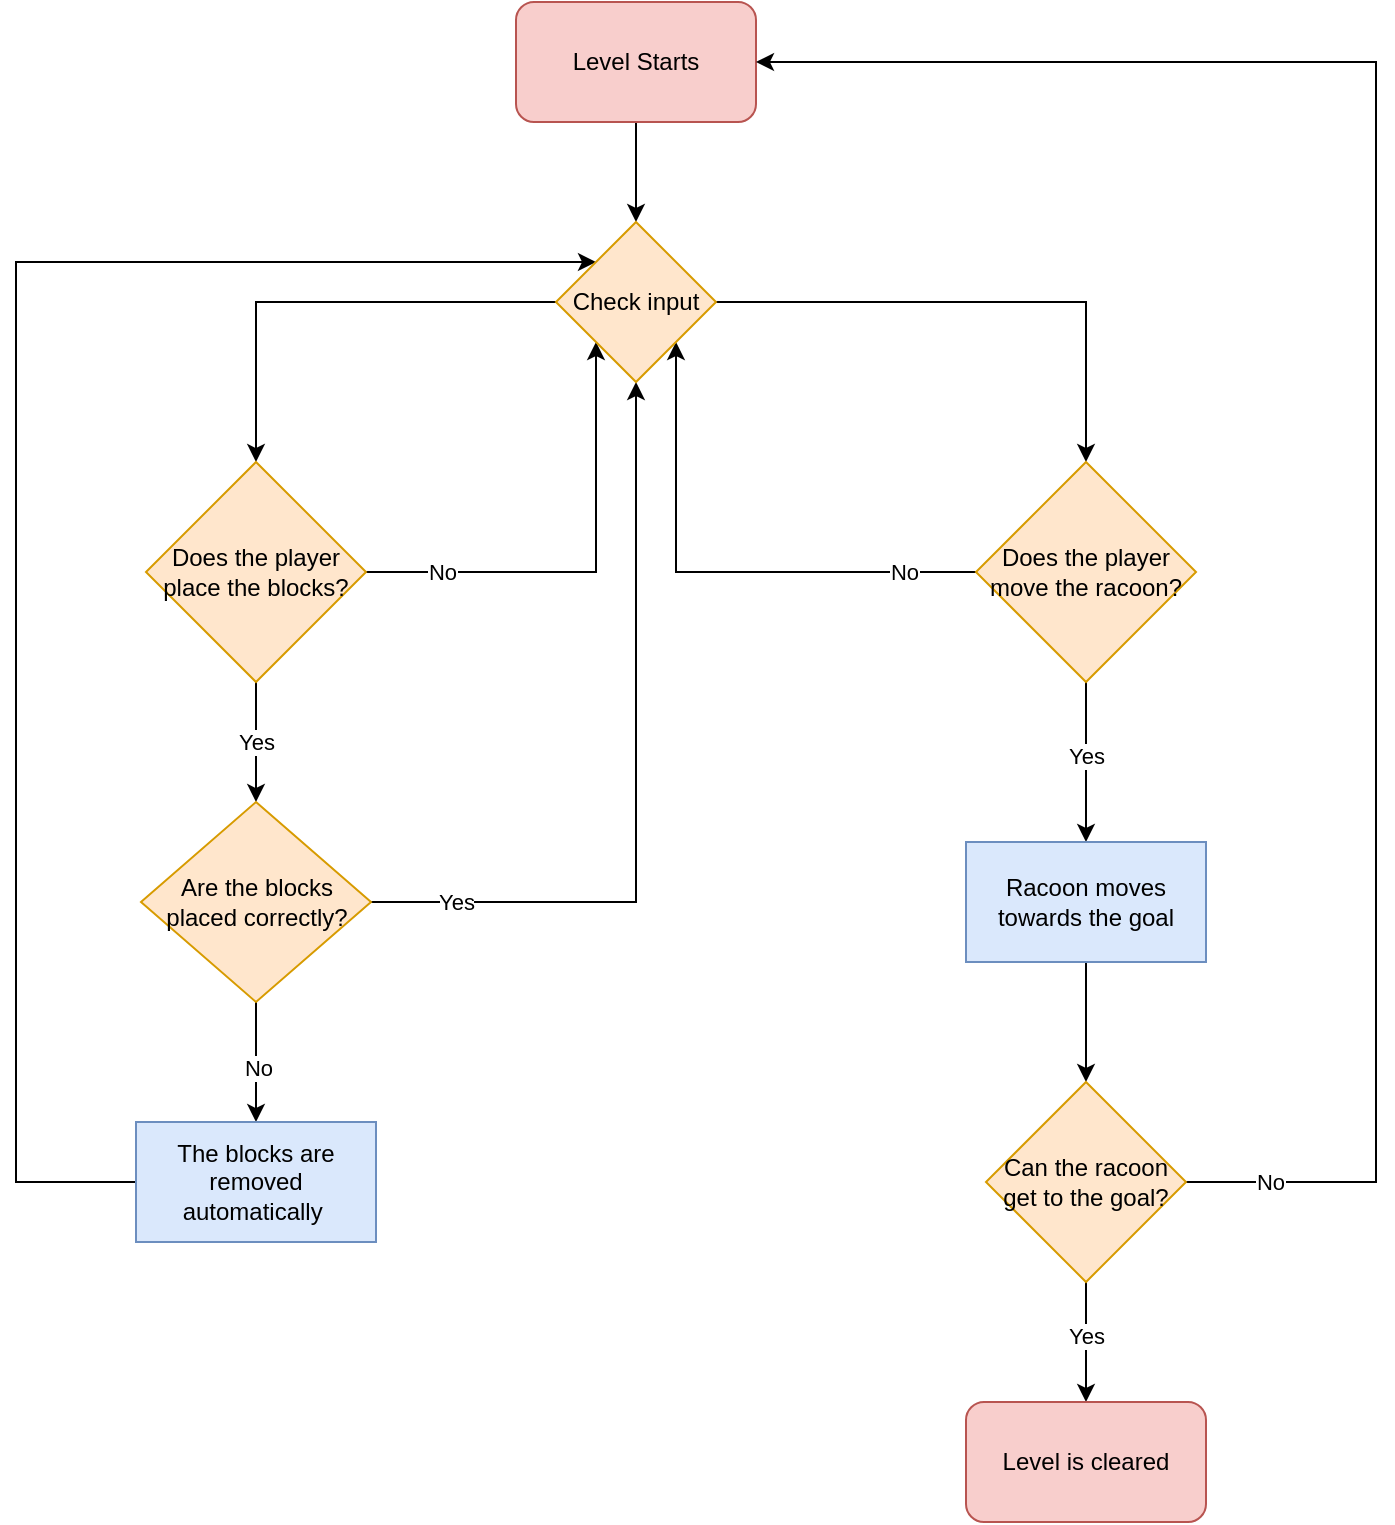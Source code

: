 <mxfile version="22.1.0" type="google">
  <diagram name="Pagina-1" id="Nm9dGoOMJmrfRw_aLYju">
    <mxGraphModel grid="1" page="1" gridSize="10" guides="1" tooltips="1" connect="1" arrows="1" fold="1" pageScale="1" pageWidth="827" pageHeight="1169" math="0" shadow="0">
      <root>
        <mxCell id="0" />
        <mxCell id="1" parent="0" />
        <mxCell id="1U8wEGAOk4EBSqKmxJh6-44" style="edgeStyle=orthogonalEdgeStyle;rounded=0;orthogonalLoop=1;jettySize=auto;html=1;exitX=0.5;exitY=1;exitDx=0;exitDy=0;entryX=0.5;entryY=0;entryDx=0;entryDy=0;" edge="1" parent="1" source="1U8wEGAOk4EBSqKmxJh6-35" target="1U8wEGAOk4EBSqKmxJh6-74">
          <mxGeometry relative="1" as="geometry">
            <mxPoint x="1230" y="240" as="targetPoint" />
          </mxGeometry>
        </mxCell>
        <mxCell id="1U8wEGAOk4EBSqKmxJh6-35" value="Level Starts" style="rounded=1;whiteSpace=wrap;html=1;fillColor=#f8cecc;strokeColor=#b85450;" vertex="1" parent="1">
          <mxGeometry x="1170" y="120" width="120" height="60" as="geometry" />
        </mxCell>
        <mxCell id="1U8wEGAOk4EBSqKmxJh6-65" style="edgeStyle=orthogonalEdgeStyle;rounded=0;orthogonalLoop=1;jettySize=auto;html=1;exitX=0;exitY=0.5;exitDx=0;exitDy=0;entryX=0.5;entryY=0;entryDx=0;entryDy=0;" edge="1" parent="1" source="1U8wEGAOk4EBSqKmxJh6-74" target="1U8wEGAOk4EBSqKmxJh6-41">
          <mxGeometry relative="1" as="geometry">
            <mxPoint x="1170" y="285" as="sourcePoint" />
          </mxGeometry>
        </mxCell>
        <mxCell id="1U8wEGAOk4EBSqKmxJh6-66" style="edgeStyle=orthogonalEdgeStyle;rounded=0;orthogonalLoop=1;jettySize=auto;html=1;exitX=1;exitY=0.5;exitDx=0;exitDy=0;entryX=0.5;entryY=0;entryDx=0;entryDy=0;" edge="1" parent="1" source="1U8wEGAOk4EBSqKmxJh6-74" target="1U8wEGAOk4EBSqKmxJh6-37">
          <mxGeometry relative="1" as="geometry">
            <mxPoint x="1290" y="285" as="sourcePoint" />
          </mxGeometry>
        </mxCell>
        <mxCell id="1U8wEGAOk4EBSqKmxJh6-49" style="edgeStyle=orthogonalEdgeStyle;rounded=0;orthogonalLoop=1;jettySize=auto;html=1;exitX=0;exitY=0.5;exitDx=0;exitDy=0;entryX=1;entryY=1;entryDx=0;entryDy=0;" edge="1" parent="1" source="1U8wEGAOk4EBSqKmxJh6-37" target="1U8wEGAOk4EBSqKmxJh6-74">
          <mxGeometry relative="1" as="geometry">
            <mxPoint x="1260" y="300" as="targetPoint" />
          </mxGeometry>
        </mxCell>
        <mxCell id="1U8wEGAOk4EBSqKmxJh6-52" value="No" style="edgeLabel;html=1;align=center;verticalAlign=middle;resizable=0;points=[];" connectable="0" vertex="1" parent="1U8wEGAOk4EBSqKmxJh6-49">
          <mxGeometry x="-0.313" y="1" relative="1" as="geometry">
            <mxPoint x="55" y="-1" as="offset" />
          </mxGeometry>
        </mxCell>
        <mxCell id="1U8wEGAOk4EBSqKmxJh6-50" style="edgeStyle=orthogonalEdgeStyle;rounded=0;orthogonalLoop=1;jettySize=auto;html=1;exitX=0.5;exitY=1;exitDx=0;exitDy=0;entryX=0.5;entryY=0;entryDx=0;entryDy=0;" edge="1" parent="1" source="1U8wEGAOk4EBSqKmxJh6-37" target="1U8wEGAOk4EBSqKmxJh6-38">
          <mxGeometry relative="1" as="geometry" />
        </mxCell>
        <mxCell id="1U8wEGAOk4EBSqKmxJh6-51" value="Yes" style="edgeLabel;html=1;align=center;verticalAlign=middle;resizable=0;points=[];" connectable="0" vertex="1" parent="1U8wEGAOk4EBSqKmxJh6-50">
          <mxGeometry x="-0.075" relative="1" as="geometry">
            <mxPoint as="offset" />
          </mxGeometry>
        </mxCell>
        <mxCell id="1U8wEGAOk4EBSqKmxJh6-37" value="Does the player move the racoon?" style="rhombus;whiteSpace=wrap;html=1;fillColor=#ffe6cc;strokeColor=#d79b00;" vertex="1" parent="1">
          <mxGeometry x="1400" y="350" width="110" height="110" as="geometry" />
        </mxCell>
        <mxCell id="1U8wEGAOk4EBSqKmxJh6-53" style="edgeStyle=orthogonalEdgeStyle;rounded=0;orthogonalLoop=1;jettySize=auto;html=1;exitX=0.5;exitY=1;exitDx=0;exitDy=0;entryX=0.5;entryY=0;entryDx=0;entryDy=0;" edge="1" parent="1" source="1U8wEGAOk4EBSqKmxJh6-38" target="1U8wEGAOk4EBSqKmxJh6-39">
          <mxGeometry relative="1" as="geometry" />
        </mxCell>
        <mxCell id="1U8wEGAOk4EBSqKmxJh6-38" value="Racoon moves towards the goal" style="rounded=0;whiteSpace=wrap;html=1;fillColor=#dae8fc;strokeColor=#6c8ebf;" vertex="1" parent="1">
          <mxGeometry x="1395" y="540" width="120" height="60" as="geometry" />
        </mxCell>
        <mxCell id="1U8wEGAOk4EBSqKmxJh6-54" style="edgeStyle=orthogonalEdgeStyle;rounded=0;orthogonalLoop=1;jettySize=auto;html=1;exitX=0.5;exitY=1;exitDx=0;exitDy=0;entryX=0.5;entryY=0;entryDx=0;entryDy=0;" edge="1" parent="1" source="1U8wEGAOk4EBSqKmxJh6-39" target="1U8wEGAOk4EBSqKmxJh6-40">
          <mxGeometry relative="1" as="geometry" />
        </mxCell>
        <mxCell id="1U8wEGAOk4EBSqKmxJh6-55" value="Yes" style="edgeLabel;html=1;align=center;verticalAlign=middle;resizable=0;points=[];" connectable="0" vertex="1" parent="1U8wEGAOk4EBSqKmxJh6-54">
          <mxGeometry x="-0.108" relative="1" as="geometry">
            <mxPoint as="offset" />
          </mxGeometry>
        </mxCell>
        <mxCell id="1U8wEGAOk4EBSqKmxJh6-56" style="edgeStyle=orthogonalEdgeStyle;rounded=0;orthogonalLoop=1;jettySize=auto;html=1;exitX=1;exitY=0.5;exitDx=0;exitDy=0;entryX=1;entryY=0.5;entryDx=0;entryDy=0;" edge="1" parent="1" source="1U8wEGAOk4EBSqKmxJh6-39" target="1U8wEGAOk4EBSqKmxJh6-35">
          <mxGeometry relative="1" as="geometry">
            <Array as="points">
              <mxPoint x="1600" y="710" />
              <mxPoint x="1600" y="150" />
            </Array>
          </mxGeometry>
        </mxCell>
        <mxCell id="1U8wEGAOk4EBSqKmxJh6-57" value="No" style="edgeLabel;html=1;align=center;verticalAlign=middle;resizable=0;points=[];" connectable="0" vertex="1" parent="1U8wEGAOk4EBSqKmxJh6-56">
          <mxGeometry x="-0.913" y="-2" relative="1" as="geometry">
            <mxPoint y="-2" as="offset" />
          </mxGeometry>
        </mxCell>
        <mxCell id="1U8wEGAOk4EBSqKmxJh6-39" value="Can the racoon get to the goal?" style="rhombus;whiteSpace=wrap;html=1;fillColor=#ffe6cc;strokeColor=#d79b00;" vertex="1" parent="1">
          <mxGeometry x="1405" y="660" width="100" height="100" as="geometry" />
        </mxCell>
        <mxCell id="1U8wEGAOk4EBSqKmxJh6-40" value="Level is cleared" style="rounded=1;whiteSpace=wrap;html=1;fillColor=#f8cecc;strokeColor=#b85450;" vertex="1" parent="1">
          <mxGeometry x="1395" y="820" width="120" height="60" as="geometry" />
        </mxCell>
        <mxCell id="1U8wEGAOk4EBSqKmxJh6-60" value="Yes" style="edgeStyle=orthogonalEdgeStyle;rounded=0;orthogonalLoop=1;jettySize=auto;html=1;exitX=0.5;exitY=1;exitDx=0;exitDy=0;entryX=0.5;entryY=0;entryDx=0;entryDy=0;" edge="1" parent="1" source="1U8wEGAOk4EBSqKmxJh6-41" target="1U8wEGAOk4EBSqKmxJh6-42">
          <mxGeometry relative="1" as="geometry" />
        </mxCell>
        <mxCell id="1U8wEGAOk4EBSqKmxJh6-67" style="edgeStyle=orthogonalEdgeStyle;rounded=0;orthogonalLoop=1;jettySize=auto;html=1;exitX=1;exitY=0.5;exitDx=0;exitDy=0;entryX=0;entryY=1;entryDx=0;entryDy=0;" edge="1" parent="1" source="1U8wEGAOk4EBSqKmxJh6-41" target="1U8wEGAOk4EBSqKmxJh6-74">
          <mxGeometry relative="1" as="geometry">
            <mxPoint x="1200" y="300" as="targetPoint" />
          </mxGeometry>
        </mxCell>
        <mxCell id="1U8wEGAOk4EBSqKmxJh6-68" value="No" style="edgeLabel;html=1;align=center;verticalAlign=middle;resizable=0;points=[];" connectable="0" vertex="1" parent="1U8wEGAOk4EBSqKmxJh6-67">
          <mxGeometry x="-0.681" y="-3" relative="1" as="geometry">
            <mxPoint x="1" y="-3" as="offset" />
          </mxGeometry>
        </mxCell>
        <mxCell id="1U8wEGAOk4EBSqKmxJh6-41" value="Does the player place the blocks?" style="rhombus;whiteSpace=wrap;html=1;fillColor=#ffe6cc;strokeColor=#d79b00;" vertex="1" parent="1">
          <mxGeometry x="985" y="350" width="110" height="110" as="geometry" />
        </mxCell>
        <mxCell id="1U8wEGAOk4EBSqKmxJh6-63" style="edgeStyle=orthogonalEdgeStyle;rounded=0;orthogonalLoop=1;jettySize=auto;html=1;exitX=0.5;exitY=1;exitDx=0;exitDy=0;entryX=0.5;entryY=0;entryDx=0;entryDy=0;" edge="1" parent="1" source="1U8wEGAOk4EBSqKmxJh6-42" target="1U8wEGAOk4EBSqKmxJh6-43">
          <mxGeometry relative="1" as="geometry" />
        </mxCell>
        <mxCell id="1U8wEGAOk4EBSqKmxJh6-64" value="No" style="edgeLabel;html=1;align=center;verticalAlign=middle;resizable=0;points=[];" connectable="0" vertex="1" parent="1U8wEGAOk4EBSqKmxJh6-63">
          <mxGeometry x="0.1" y="1" relative="1" as="geometry">
            <mxPoint as="offset" />
          </mxGeometry>
        </mxCell>
        <mxCell id="1U8wEGAOk4EBSqKmxJh6-70" style="edgeStyle=orthogonalEdgeStyle;rounded=0;orthogonalLoop=1;jettySize=auto;html=1;exitX=1;exitY=0.5;exitDx=0;exitDy=0;entryX=0.5;entryY=1;entryDx=0;entryDy=0;" edge="1" parent="1" source="1U8wEGAOk4EBSqKmxJh6-42" target="1U8wEGAOk4EBSqKmxJh6-74">
          <mxGeometry relative="1" as="geometry">
            <mxPoint x="1230" y="300" as="targetPoint" />
          </mxGeometry>
        </mxCell>
        <mxCell id="1U8wEGAOk4EBSqKmxJh6-71" value="Yes" style="edgeLabel;html=1;align=center;verticalAlign=middle;resizable=0;points=[];" connectable="0" vertex="1" parent="1U8wEGAOk4EBSqKmxJh6-70">
          <mxGeometry x="-0.84" y="-4" relative="1" as="geometry">
            <mxPoint x="11" y="-4" as="offset" />
          </mxGeometry>
        </mxCell>
        <mxCell id="1U8wEGAOk4EBSqKmxJh6-42" value="Are the blocks placed correctly?" style="rhombus;whiteSpace=wrap;html=1;fillColor=#ffe6cc;strokeColor=#d79b00;" vertex="1" parent="1">
          <mxGeometry x="982.5" y="520" width="115" height="100" as="geometry" />
        </mxCell>
        <mxCell id="1U8wEGAOk4EBSqKmxJh6-69" style="edgeStyle=orthogonalEdgeStyle;rounded=0;orthogonalLoop=1;jettySize=auto;html=1;exitX=0;exitY=0.5;exitDx=0;exitDy=0;entryX=0;entryY=0;entryDx=0;entryDy=0;" edge="1" parent="1" source="1U8wEGAOk4EBSqKmxJh6-43" target="1U8wEGAOk4EBSqKmxJh6-74">
          <mxGeometry relative="1" as="geometry">
            <mxPoint x="1170" y="255" as="targetPoint" />
            <Array as="points">
              <mxPoint x="920" y="710" />
              <mxPoint x="920" y="250" />
            </Array>
          </mxGeometry>
        </mxCell>
        <mxCell id="1U8wEGAOk4EBSqKmxJh6-43" value="The blocks are removed automatically&amp;nbsp;" style="rounded=0;whiteSpace=wrap;html=1;fillColor=#dae8fc;strokeColor=#6c8ebf;" vertex="1" parent="1">
          <mxGeometry x="980" y="680" width="120" height="60" as="geometry" />
        </mxCell>
        <mxCell id="1U8wEGAOk4EBSqKmxJh6-74" value="Check input" style="rhombus;whiteSpace=wrap;html=1;fillColor=#ffe6cc;strokeColor=#d79b00;" vertex="1" parent="1">
          <mxGeometry x="1190" y="230" width="80" height="80" as="geometry" />
        </mxCell>
      </root>
    </mxGraphModel>
  </diagram>
</mxfile>
